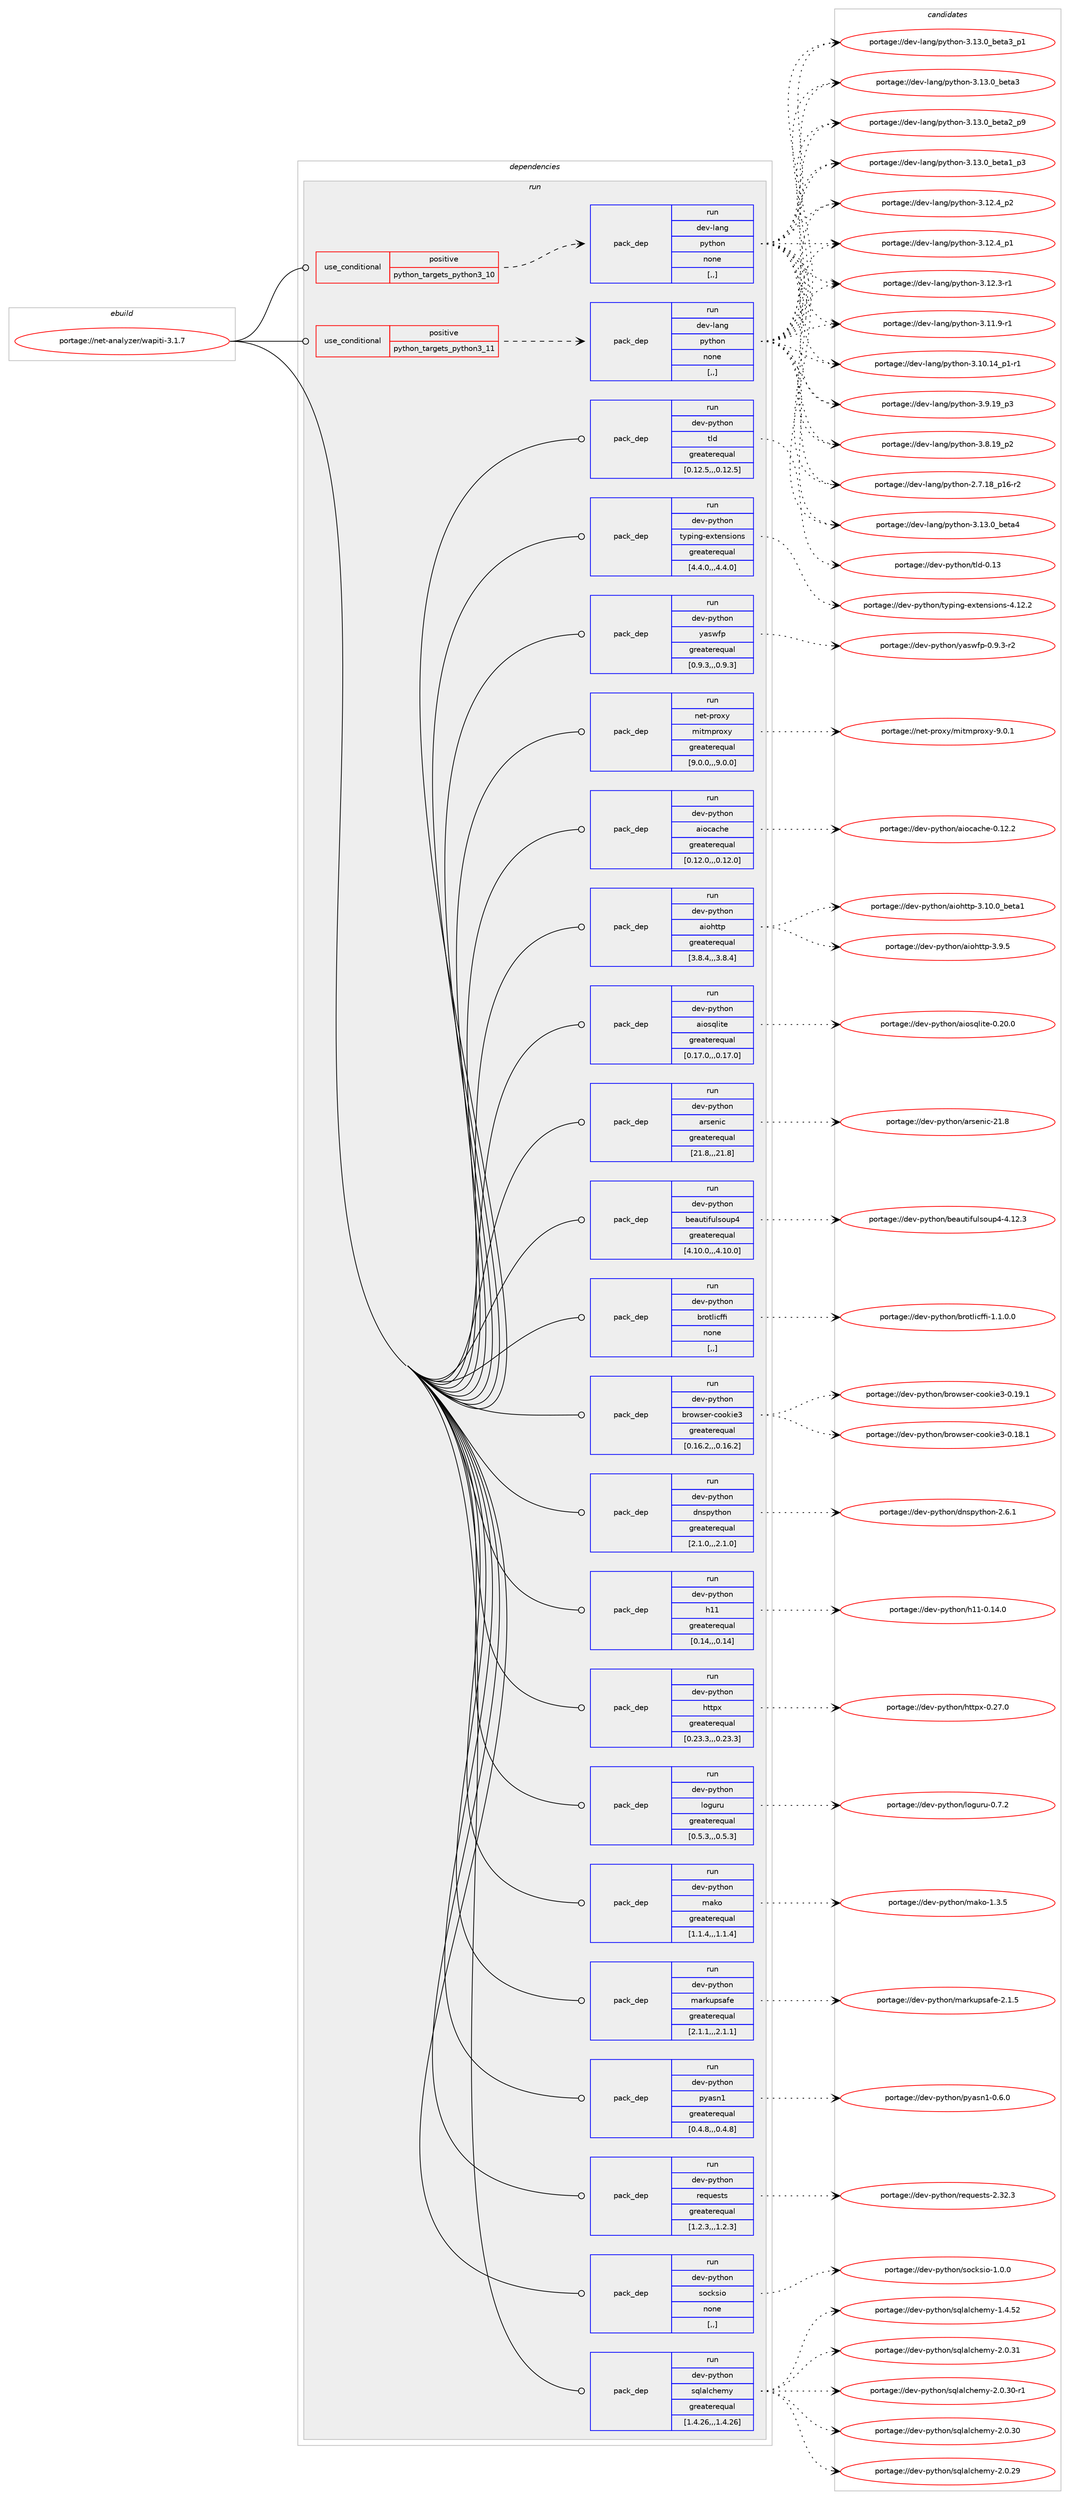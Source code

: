 digraph prolog {

# *************
# Graph options
# *************

newrank=true;
concentrate=true;
compound=true;
graph [rankdir=LR,fontname=Helvetica,fontsize=10,ranksep=1.5];#, ranksep=2.5, nodesep=0.2];
edge  [arrowhead=vee];
node  [fontname=Helvetica,fontsize=10];

# **********
# The ebuild
# **********

subgraph cluster_leftcol {
color=gray;
label=<<i>ebuild</i>>;
id [label="portage://net-analyzer/wapiti-3.1.7", color=red, width=4, href="../net-analyzer/wapiti-3.1.7.svg"];
}

# ****************
# The dependencies
# ****************

subgraph cluster_midcol {
color=gray;
label=<<i>dependencies</i>>;
subgraph cluster_compile {
fillcolor="#eeeeee";
style=filled;
label=<<i>compile</i>>;
}
subgraph cluster_compileandrun {
fillcolor="#eeeeee";
style=filled;
label=<<i>compile and run</i>>;
}
subgraph cluster_run {
fillcolor="#eeeeee";
style=filled;
label=<<i>run</i>>;
subgraph cond88086 {
dependency341779 [label=<<TABLE BORDER="0" CELLBORDER="1" CELLSPACING="0" CELLPADDING="4"><TR><TD ROWSPAN="3" CELLPADDING="10">use_conditional</TD></TR><TR><TD>positive</TD></TR><TR><TD>python_targets_python3_10</TD></TR></TABLE>>, shape=none, color=red];
subgraph pack251102 {
dependency341780 [label=<<TABLE BORDER="0" CELLBORDER="1" CELLSPACING="0" CELLPADDING="4" WIDTH="220"><TR><TD ROWSPAN="6" CELLPADDING="30">pack_dep</TD></TR><TR><TD WIDTH="110">run</TD></TR><TR><TD>dev-lang</TD></TR><TR><TD>python</TD></TR><TR><TD>none</TD></TR><TR><TD>[,,]</TD></TR></TABLE>>, shape=none, color=blue];
}
dependency341779:e -> dependency341780:w [weight=20,style="dashed",arrowhead="vee"];
}
id:e -> dependency341779:w [weight=20,style="solid",arrowhead="odot"];
subgraph cond88087 {
dependency341781 [label=<<TABLE BORDER="0" CELLBORDER="1" CELLSPACING="0" CELLPADDING="4"><TR><TD ROWSPAN="3" CELLPADDING="10">use_conditional</TD></TR><TR><TD>positive</TD></TR><TR><TD>python_targets_python3_11</TD></TR></TABLE>>, shape=none, color=red];
subgraph pack251103 {
dependency341782 [label=<<TABLE BORDER="0" CELLBORDER="1" CELLSPACING="0" CELLPADDING="4" WIDTH="220"><TR><TD ROWSPAN="6" CELLPADDING="30">pack_dep</TD></TR><TR><TD WIDTH="110">run</TD></TR><TR><TD>dev-lang</TD></TR><TR><TD>python</TD></TR><TR><TD>none</TD></TR><TR><TD>[,,]</TD></TR></TABLE>>, shape=none, color=blue];
}
dependency341781:e -> dependency341782:w [weight=20,style="dashed",arrowhead="vee"];
}
id:e -> dependency341781:w [weight=20,style="solid",arrowhead="odot"];
subgraph pack251104 {
dependency341783 [label=<<TABLE BORDER="0" CELLBORDER="1" CELLSPACING="0" CELLPADDING="4" WIDTH="220"><TR><TD ROWSPAN="6" CELLPADDING="30">pack_dep</TD></TR><TR><TD WIDTH="110">run</TD></TR><TR><TD>dev-python</TD></TR><TR><TD>aiocache</TD></TR><TR><TD>greaterequal</TD></TR><TR><TD>[0.12.0,,,0.12.0]</TD></TR></TABLE>>, shape=none, color=blue];
}
id:e -> dependency341783:w [weight=20,style="solid",arrowhead="odot"];
subgraph pack251105 {
dependency341784 [label=<<TABLE BORDER="0" CELLBORDER="1" CELLSPACING="0" CELLPADDING="4" WIDTH="220"><TR><TD ROWSPAN="6" CELLPADDING="30">pack_dep</TD></TR><TR><TD WIDTH="110">run</TD></TR><TR><TD>dev-python</TD></TR><TR><TD>aiohttp</TD></TR><TR><TD>greaterequal</TD></TR><TR><TD>[3.8.4,,,3.8.4]</TD></TR></TABLE>>, shape=none, color=blue];
}
id:e -> dependency341784:w [weight=20,style="solid",arrowhead="odot"];
subgraph pack251106 {
dependency341785 [label=<<TABLE BORDER="0" CELLBORDER="1" CELLSPACING="0" CELLPADDING="4" WIDTH="220"><TR><TD ROWSPAN="6" CELLPADDING="30">pack_dep</TD></TR><TR><TD WIDTH="110">run</TD></TR><TR><TD>dev-python</TD></TR><TR><TD>aiosqlite</TD></TR><TR><TD>greaterequal</TD></TR><TR><TD>[0.17.0,,,0.17.0]</TD></TR></TABLE>>, shape=none, color=blue];
}
id:e -> dependency341785:w [weight=20,style="solid",arrowhead="odot"];
subgraph pack251107 {
dependency341786 [label=<<TABLE BORDER="0" CELLBORDER="1" CELLSPACING="0" CELLPADDING="4" WIDTH="220"><TR><TD ROWSPAN="6" CELLPADDING="30">pack_dep</TD></TR><TR><TD WIDTH="110">run</TD></TR><TR><TD>dev-python</TD></TR><TR><TD>arsenic</TD></TR><TR><TD>greaterequal</TD></TR><TR><TD>[21.8,,,21.8]</TD></TR></TABLE>>, shape=none, color=blue];
}
id:e -> dependency341786:w [weight=20,style="solid",arrowhead="odot"];
subgraph pack251108 {
dependency341787 [label=<<TABLE BORDER="0" CELLBORDER="1" CELLSPACING="0" CELLPADDING="4" WIDTH="220"><TR><TD ROWSPAN="6" CELLPADDING="30">pack_dep</TD></TR><TR><TD WIDTH="110">run</TD></TR><TR><TD>dev-python</TD></TR><TR><TD>beautifulsoup4</TD></TR><TR><TD>greaterequal</TD></TR><TR><TD>[4.10.0,,,4.10.0]</TD></TR></TABLE>>, shape=none, color=blue];
}
id:e -> dependency341787:w [weight=20,style="solid",arrowhead="odot"];
subgraph pack251109 {
dependency341788 [label=<<TABLE BORDER="0" CELLBORDER="1" CELLSPACING="0" CELLPADDING="4" WIDTH="220"><TR><TD ROWSPAN="6" CELLPADDING="30">pack_dep</TD></TR><TR><TD WIDTH="110">run</TD></TR><TR><TD>dev-python</TD></TR><TR><TD>brotlicffi</TD></TR><TR><TD>none</TD></TR><TR><TD>[,,]</TD></TR></TABLE>>, shape=none, color=blue];
}
id:e -> dependency341788:w [weight=20,style="solid",arrowhead="odot"];
subgraph pack251110 {
dependency341789 [label=<<TABLE BORDER="0" CELLBORDER="1" CELLSPACING="0" CELLPADDING="4" WIDTH="220"><TR><TD ROWSPAN="6" CELLPADDING="30">pack_dep</TD></TR><TR><TD WIDTH="110">run</TD></TR><TR><TD>dev-python</TD></TR><TR><TD>browser-cookie3</TD></TR><TR><TD>greaterequal</TD></TR><TR><TD>[0.16.2,,,0.16.2]</TD></TR></TABLE>>, shape=none, color=blue];
}
id:e -> dependency341789:w [weight=20,style="solid",arrowhead="odot"];
subgraph pack251111 {
dependency341790 [label=<<TABLE BORDER="0" CELLBORDER="1" CELLSPACING="0" CELLPADDING="4" WIDTH="220"><TR><TD ROWSPAN="6" CELLPADDING="30">pack_dep</TD></TR><TR><TD WIDTH="110">run</TD></TR><TR><TD>dev-python</TD></TR><TR><TD>dnspython</TD></TR><TR><TD>greaterequal</TD></TR><TR><TD>[2.1.0,,,2.1.0]</TD></TR></TABLE>>, shape=none, color=blue];
}
id:e -> dependency341790:w [weight=20,style="solid",arrowhead="odot"];
subgraph pack251112 {
dependency341791 [label=<<TABLE BORDER="0" CELLBORDER="1" CELLSPACING="0" CELLPADDING="4" WIDTH="220"><TR><TD ROWSPAN="6" CELLPADDING="30">pack_dep</TD></TR><TR><TD WIDTH="110">run</TD></TR><TR><TD>dev-python</TD></TR><TR><TD>h11</TD></TR><TR><TD>greaterequal</TD></TR><TR><TD>[0.14,,,0.14]</TD></TR></TABLE>>, shape=none, color=blue];
}
id:e -> dependency341791:w [weight=20,style="solid",arrowhead="odot"];
subgraph pack251113 {
dependency341792 [label=<<TABLE BORDER="0" CELLBORDER="1" CELLSPACING="0" CELLPADDING="4" WIDTH="220"><TR><TD ROWSPAN="6" CELLPADDING="30">pack_dep</TD></TR><TR><TD WIDTH="110">run</TD></TR><TR><TD>dev-python</TD></TR><TR><TD>httpx</TD></TR><TR><TD>greaterequal</TD></TR><TR><TD>[0.23.3,,,0.23.3]</TD></TR></TABLE>>, shape=none, color=blue];
}
id:e -> dependency341792:w [weight=20,style="solid",arrowhead="odot"];
subgraph pack251114 {
dependency341793 [label=<<TABLE BORDER="0" CELLBORDER="1" CELLSPACING="0" CELLPADDING="4" WIDTH="220"><TR><TD ROWSPAN="6" CELLPADDING="30">pack_dep</TD></TR><TR><TD WIDTH="110">run</TD></TR><TR><TD>dev-python</TD></TR><TR><TD>loguru</TD></TR><TR><TD>greaterequal</TD></TR><TR><TD>[0.5.3,,,0.5.3]</TD></TR></TABLE>>, shape=none, color=blue];
}
id:e -> dependency341793:w [weight=20,style="solid",arrowhead="odot"];
subgraph pack251115 {
dependency341794 [label=<<TABLE BORDER="0" CELLBORDER="1" CELLSPACING="0" CELLPADDING="4" WIDTH="220"><TR><TD ROWSPAN="6" CELLPADDING="30">pack_dep</TD></TR><TR><TD WIDTH="110">run</TD></TR><TR><TD>dev-python</TD></TR><TR><TD>mako</TD></TR><TR><TD>greaterequal</TD></TR><TR><TD>[1.1.4,,,1.1.4]</TD></TR></TABLE>>, shape=none, color=blue];
}
id:e -> dependency341794:w [weight=20,style="solid",arrowhead="odot"];
subgraph pack251116 {
dependency341795 [label=<<TABLE BORDER="0" CELLBORDER="1" CELLSPACING="0" CELLPADDING="4" WIDTH="220"><TR><TD ROWSPAN="6" CELLPADDING="30">pack_dep</TD></TR><TR><TD WIDTH="110">run</TD></TR><TR><TD>dev-python</TD></TR><TR><TD>markupsafe</TD></TR><TR><TD>greaterequal</TD></TR><TR><TD>[2.1.1,,,2.1.1]</TD></TR></TABLE>>, shape=none, color=blue];
}
id:e -> dependency341795:w [weight=20,style="solid",arrowhead="odot"];
subgraph pack251117 {
dependency341796 [label=<<TABLE BORDER="0" CELLBORDER="1" CELLSPACING="0" CELLPADDING="4" WIDTH="220"><TR><TD ROWSPAN="6" CELLPADDING="30">pack_dep</TD></TR><TR><TD WIDTH="110">run</TD></TR><TR><TD>dev-python</TD></TR><TR><TD>pyasn1</TD></TR><TR><TD>greaterequal</TD></TR><TR><TD>[0.4.8,,,0.4.8]</TD></TR></TABLE>>, shape=none, color=blue];
}
id:e -> dependency341796:w [weight=20,style="solid",arrowhead="odot"];
subgraph pack251118 {
dependency341797 [label=<<TABLE BORDER="0" CELLBORDER="1" CELLSPACING="0" CELLPADDING="4" WIDTH="220"><TR><TD ROWSPAN="6" CELLPADDING="30">pack_dep</TD></TR><TR><TD WIDTH="110">run</TD></TR><TR><TD>dev-python</TD></TR><TR><TD>requests</TD></TR><TR><TD>greaterequal</TD></TR><TR><TD>[1.2.3,,,1.2.3]</TD></TR></TABLE>>, shape=none, color=blue];
}
id:e -> dependency341797:w [weight=20,style="solid",arrowhead="odot"];
subgraph pack251119 {
dependency341798 [label=<<TABLE BORDER="0" CELLBORDER="1" CELLSPACING="0" CELLPADDING="4" WIDTH="220"><TR><TD ROWSPAN="6" CELLPADDING="30">pack_dep</TD></TR><TR><TD WIDTH="110">run</TD></TR><TR><TD>dev-python</TD></TR><TR><TD>socksio</TD></TR><TR><TD>none</TD></TR><TR><TD>[,,]</TD></TR></TABLE>>, shape=none, color=blue];
}
id:e -> dependency341798:w [weight=20,style="solid",arrowhead="odot"];
subgraph pack251120 {
dependency341799 [label=<<TABLE BORDER="0" CELLBORDER="1" CELLSPACING="0" CELLPADDING="4" WIDTH="220"><TR><TD ROWSPAN="6" CELLPADDING="30">pack_dep</TD></TR><TR><TD WIDTH="110">run</TD></TR><TR><TD>dev-python</TD></TR><TR><TD>sqlalchemy</TD></TR><TR><TD>greaterequal</TD></TR><TR><TD>[1.4.26,,,1.4.26]</TD></TR></TABLE>>, shape=none, color=blue];
}
id:e -> dependency341799:w [weight=20,style="solid",arrowhead="odot"];
subgraph pack251121 {
dependency341800 [label=<<TABLE BORDER="0" CELLBORDER="1" CELLSPACING="0" CELLPADDING="4" WIDTH="220"><TR><TD ROWSPAN="6" CELLPADDING="30">pack_dep</TD></TR><TR><TD WIDTH="110">run</TD></TR><TR><TD>dev-python</TD></TR><TR><TD>tld</TD></TR><TR><TD>greaterequal</TD></TR><TR><TD>[0.12.5,,,0.12.5]</TD></TR></TABLE>>, shape=none, color=blue];
}
id:e -> dependency341800:w [weight=20,style="solid",arrowhead="odot"];
subgraph pack251122 {
dependency341801 [label=<<TABLE BORDER="0" CELLBORDER="1" CELLSPACING="0" CELLPADDING="4" WIDTH="220"><TR><TD ROWSPAN="6" CELLPADDING="30">pack_dep</TD></TR><TR><TD WIDTH="110">run</TD></TR><TR><TD>dev-python</TD></TR><TR><TD>typing-extensions</TD></TR><TR><TD>greaterequal</TD></TR><TR><TD>[4.4.0,,,4.4.0]</TD></TR></TABLE>>, shape=none, color=blue];
}
id:e -> dependency341801:w [weight=20,style="solid",arrowhead="odot"];
subgraph pack251123 {
dependency341802 [label=<<TABLE BORDER="0" CELLBORDER="1" CELLSPACING="0" CELLPADDING="4" WIDTH="220"><TR><TD ROWSPAN="6" CELLPADDING="30">pack_dep</TD></TR><TR><TD WIDTH="110">run</TD></TR><TR><TD>dev-python</TD></TR><TR><TD>yaswfp</TD></TR><TR><TD>greaterequal</TD></TR><TR><TD>[0.9.3,,,0.9.3]</TD></TR></TABLE>>, shape=none, color=blue];
}
id:e -> dependency341802:w [weight=20,style="solid",arrowhead="odot"];
subgraph pack251124 {
dependency341803 [label=<<TABLE BORDER="0" CELLBORDER="1" CELLSPACING="0" CELLPADDING="4" WIDTH="220"><TR><TD ROWSPAN="6" CELLPADDING="30">pack_dep</TD></TR><TR><TD WIDTH="110">run</TD></TR><TR><TD>net-proxy</TD></TR><TR><TD>mitmproxy</TD></TR><TR><TD>greaterequal</TD></TR><TR><TD>[9.0.0,,,9.0.0]</TD></TR></TABLE>>, shape=none, color=blue];
}
id:e -> dependency341803:w [weight=20,style="solid",arrowhead="odot"];
}
}

# **************
# The candidates
# **************

subgraph cluster_choices {
rank=same;
color=gray;
label=<<i>candidates</i>>;

subgraph choice251102 {
color=black;
nodesep=1;
choice1001011184510897110103471121211161041111104551464951464895981011169752 [label="portage://dev-lang/python-3.13.0_beta4", color=red, width=4,href="../dev-lang/python-3.13.0_beta4.svg"];
choice10010111845108971101034711212111610411111045514649514648959810111697519511249 [label="portage://dev-lang/python-3.13.0_beta3_p1", color=red, width=4,href="../dev-lang/python-3.13.0_beta3_p1.svg"];
choice1001011184510897110103471121211161041111104551464951464895981011169751 [label="portage://dev-lang/python-3.13.0_beta3", color=red, width=4,href="../dev-lang/python-3.13.0_beta3.svg"];
choice10010111845108971101034711212111610411111045514649514648959810111697509511257 [label="portage://dev-lang/python-3.13.0_beta2_p9", color=red, width=4,href="../dev-lang/python-3.13.0_beta2_p9.svg"];
choice10010111845108971101034711212111610411111045514649514648959810111697499511251 [label="portage://dev-lang/python-3.13.0_beta1_p3", color=red, width=4,href="../dev-lang/python-3.13.0_beta1_p3.svg"];
choice100101118451089711010347112121116104111110455146495046529511250 [label="portage://dev-lang/python-3.12.4_p2", color=red, width=4,href="../dev-lang/python-3.12.4_p2.svg"];
choice100101118451089711010347112121116104111110455146495046529511249 [label="portage://dev-lang/python-3.12.4_p1", color=red, width=4,href="../dev-lang/python-3.12.4_p1.svg"];
choice100101118451089711010347112121116104111110455146495046514511449 [label="portage://dev-lang/python-3.12.3-r1", color=red, width=4,href="../dev-lang/python-3.12.3-r1.svg"];
choice100101118451089711010347112121116104111110455146494946574511449 [label="portage://dev-lang/python-3.11.9-r1", color=red, width=4,href="../dev-lang/python-3.11.9-r1.svg"];
choice100101118451089711010347112121116104111110455146494846495295112494511449 [label="portage://dev-lang/python-3.10.14_p1-r1", color=red, width=4,href="../dev-lang/python-3.10.14_p1-r1.svg"];
choice100101118451089711010347112121116104111110455146574649579511251 [label="portage://dev-lang/python-3.9.19_p3", color=red, width=4,href="../dev-lang/python-3.9.19_p3.svg"];
choice100101118451089711010347112121116104111110455146564649579511250 [label="portage://dev-lang/python-3.8.19_p2", color=red, width=4,href="../dev-lang/python-3.8.19_p2.svg"];
choice100101118451089711010347112121116104111110455046554649569511249544511450 [label="portage://dev-lang/python-2.7.18_p16-r2", color=red, width=4,href="../dev-lang/python-2.7.18_p16-r2.svg"];
dependency341780:e -> choice1001011184510897110103471121211161041111104551464951464895981011169752:w [style=dotted,weight="100"];
dependency341780:e -> choice10010111845108971101034711212111610411111045514649514648959810111697519511249:w [style=dotted,weight="100"];
dependency341780:e -> choice1001011184510897110103471121211161041111104551464951464895981011169751:w [style=dotted,weight="100"];
dependency341780:e -> choice10010111845108971101034711212111610411111045514649514648959810111697509511257:w [style=dotted,weight="100"];
dependency341780:e -> choice10010111845108971101034711212111610411111045514649514648959810111697499511251:w [style=dotted,weight="100"];
dependency341780:e -> choice100101118451089711010347112121116104111110455146495046529511250:w [style=dotted,weight="100"];
dependency341780:e -> choice100101118451089711010347112121116104111110455146495046529511249:w [style=dotted,weight="100"];
dependency341780:e -> choice100101118451089711010347112121116104111110455146495046514511449:w [style=dotted,weight="100"];
dependency341780:e -> choice100101118451089711010347112121116104111110455146494946574511449:w [style=dotted,weight="100"];
dependency341780:e -> choice100101118451089711010347112121116104111110455146494846495295112494511449:w [style=dotted,weight="100"];
dependency341780:e -> choice100101118451089711010347112121116104111110455146574649579511251:w [style=dotted,weight="100"];
dependency341780:e -> choice100101118451089711010347112121116104111110455146564649579511250:w [style=dotted,weight="100"];
dependency341780:e -> choice100101118451089711010347112121116104111110455046554649569511249544511450:w [style=dotted,weight="100"];
}
subgraph choice251103 {
color=black;
nodesep=1;
choice1001011184510897110103471121211161041111104551464951464895981011169752 [label="portage://dev-lang/python-3.13.0_beta4", color=red, width=4,href="../dev-lang/python-3.13.0_beta4.svg"];
choice10010111845108971101034711212111610411111045514649514648959810111697519511249 [label="portage://dev-lang/python-3.13.0_beta3_p1", color=red, width=4,href="../dev-lang/python-3.13.0_beta3_p1.svg"];
choice1001011184510897110103471121211161041111104551464951464895981011169751 [label="portage://dev-lang/python-3.13.0_beta3", color=red, width=4,href="../dev-lang/python-3.13.0_beta3.svg"];
choice10010111845108971101034711212111610411111045514649514648959810111697509511257 [label="portage://dev-lang/python-3.13.0_beta2_p9", color=red, width=4,href="../dev-lang/python-3.13.0_beta2_p9.svg"];
choice10010111845108971101034711212111610411111045514649514648959810111697499511251 [label="portage://dev-lang/python-3.13.0_beta1_p3", color=red, width=4,href="../dev-lang/python-3.13.0_beta1_p3.svg"];
choice100101118451089711010347112121116104111110455146495046529511250 [label="portage://dev-lang/python-3.12.4_p2", color=red, width=4,href="../dev-lang/python-3.12.4_p2.svg"];
choice100101118451089711010347112121116104111110455146495046529511249 [label="portage://dev-lang/python-3.12.4_p1", color=red, width=4,href="../dev-lang/python-3.12.4_p1.svg"];
choice100101118451089711010347112121116104111110455146495046514511449 [label="portage://dev-lang/python-3.12.3-r1", color=red, width=4,href="../dev-lang/python-3.12.3-r1.svg"];
choice100101118451089711010347112121116104111110455146494946574511449 [label="portage://dev-lang/python-3.11.9-r1", color=red, width=4,href="../dev-lang/python-3.11.9-r1.svg"];
choice100101118451089711010347112121116104111110455146494846495295112494511449 [label="portage://dev-lang/python-3.10.14_p1-r1", color=red, width=4,href="../dev-lang/python-3.10.14_p1-r1.svg"];
choice100101118451089711010347112121116104111110455146574649579511251 [label="portage://dev-lang/python-3.9.19_p3", color=red, width=4,href="../dev-lang/python-3.9.19_p3.svg"];
choice100101118451089711010347112121116104111110455146564649579511250 [label="portage://dev-lang/python-3.8.19_p2", color=red, width=4,href="../dev-lang/python-3.8.19_p2.svg"];
choice100101118451089711010347112121116104111110455046554649569511249544511450 [label="portage://dev-lang/python-2.7.18_p16-r2", color=red, width=4,href="../dev-lang/python-2.7.18_p16-r2.svg"];
dependency341782:e -> choice1001011184510897110103471121211161041111104551464951464895981011169752:w [style=dotted,weight="100"];
dependency341782:e -> choice10010111845108971101034711212111610411111045514649514648959810111697519511249:w [style=dotted,weight="100"];
dependency341782:e -> choice1001011184510897110103471121211161041111104551464951464895981011169751:w [style=dotted,weight="100"];
dependency341782:e -> choice10010111845108971101034711212111610411111045514649514648959810111697509511257:w [style=dotted,weight="100"];
dependency341782:e -> choice10010111845108971101034711212111610411111045514649514648959810111697499511251:w [style=dotted,weight="100"];
dependency341782:e -> choice100101118451089711010347112121116104111110455146495046529511250:w [style=dotted,weight="100"];
dependency341782:e -> choice100101118451089711010347112121116104111110455146495046529511249:w [style=dotted,weight="100"];
dependency341782:e -> choice100101118451089711010347112121116104111110455146495046514511449:w [style=dotted,weight="100"];
dependency341782:e -> choice100101118451089711010347112121116104111110455146494946574511449:w [style=dotted,weight="100"];
dependency341782:e -> choice100101118451089711010347112121116104111110455146494846495295112494511449:w [style=dotted,weight="100"];
dependency341782:e -> choice100101118451089711010347112121116104111110455146574649579511251:w [style=dotted,weight="100"];
dependency341782:e -> choice100101118451089711010347112121116104111110455146564649579511250:w [style=dotted,weight="100"];
dependency341782:e -> choice100101118451089711010347112121116104111110455046554649569511249544511450:w [style=dotted,weight="100"];
}
subgraph choice251104 {
color=black;
nodesep=1;
choice10010111845112121116104111110479710511199979910410145484649504650 [label="portage://dev-python/aiocache-0.12.2", color=red, width=4,href="../dev-python/aiocache-0.12.2.svg"];
dependency341783:e -> choice10010111845112121116104111110479710511199979910410145484649504650:w [style=dotted,weight="100"];
}
subgraph choice251105 {
color=black;
nodesep=1;
choice1001011184511212111610411111047971051111041161161124551464948464895981011169749 [label="portage://dev-python/aiohttp-3.10.0_beta1", color=red, width=4,href="../dev-python/aiohttp-3.10.0_beta1.svg"];
choice100101118451121211161041111104797105111104116116112455146574653 [label="portage://dev-python/aiohttp-3.9.5", color=red, width=4,href="../dev-python/aiohttp-3.9.5.svg"];
dependency341784:e -> choice1001011184511212111610411111047971051111041161161124551464948464895981011169749:w [style=dotted,weight="100"];
dependency341784:e -> choice100101118451121211161041111104797105111104116116112455146574653:w [style=dotted,weight="100"];
}
subgraph choice251106 {
color=black;
nodesep=1;
choice10010111845112121116104111110479710511111511310810511610145484650484648 [label="portage://dev-python/aiosqlite-0.20.0", color=red, width=4,href="../dev-python/aiosqlite-0.20.0.svg"];
dependency341785:e -> choice10010111845112121116104111110479710511111511310810511610145484650484648:w [style=dotted,weight="100"];
}
subgraph choice251107 {
color=black;
nodesep=1;
choice100101118451121211161041111104797114115101110105994550494656 [label="portage://dev-python/arsenic-21.8", color=red, width=4,href="../dev-python/arsenic-21.8.svg"];
dependency341786:e -> choice100101118451121211161041111104797114115101110105994550494656:w [style=dotted,weight="100"];
}
subgraph choice251108 {
color=black;
nodesep=1;
choice100101118451121211161041111104798101971171161051021171081151111171125245524649504651 [label="portage://dev-python/beautifulsoup4-4.12.3", color=red, width=4,href="../dev-python/beautifulsoup4-4.12.3.svg"];
dependency341787:e -> choice100101118451121211161041111104798101971171161051021171081151111171125245524649504651:w [style=dotted,weight="100"];
}
subgraph choice251109 {
color=black;
nodesep=1;
choice100101118451121211161041111104798114111116108105991021021054549464946484648 [label="portage://dev-python/brotlicffi-1.1.0.0", color=red, width=4,href="../dev-python/brotlicffi-1.1.0.0.svg"];
dependency341788:e -> choice100101118451121211161041111104798114111116108105991021021054549464946484648:w [style=dotted,weight="100"];
}
subgraph choice251110 {
color=black;
nodesep=1;
choice10010111845112121116104111110479811411111911510111445991111111071051015145484649574649 [label="portage://dev-python/browser-cookie3-0.19.1", color=red, width=4,href="../dev-python/browser-cookie3-0.19.1.svg"];
choice10010111845112121116104111110479811411111911510111445991111111071051015145484649564649 [label="portage://dev-python/browser-cookie3-0.18.1", color=red, width=4,href="../dev-python/browser-cookie3-0.18.1.svg"];
dependency341789:e -> choice10010111845112121116104111110479811411111911510111445991111111071051015145484649574649:w [style=dotted,weight="100"];
dependency341789:e -> choice10010111845112121116104111110479811411111911510111445991111111071051015145484649564649:w [style=dotted,weight="100"];
}
subgraph choice251111 {
color=black;
nodesep=1;
choice1001011184511212111610411111047100110115112121116104111110455046544649 [label="portage://dev-python/dnspython-2.6.1", color=red, width=4,href="../dev-python/dnspython-2.6.1.svg"];
dependency341790:e -> choice1001011184511212111610411111047100110115112121116104111110455046544649:w [style=dotted,weight="100"];
}
subgraph choice251112 {
color=black;
nodesep=1;
choice1001011184511212111610411111047104494945484649524648 [label="portage://dev-python/h11-0.14.0", color=red, width=4,href="../dev-python/h11-0.14.0.svg"];
dependency341791:e -> choice1001011184511212111610411111047104494945484649524648:w [style=dotted,weight="100"];
}
subgraph choice251113 {
color=black;
nodesep=1;
choice100101118451121211161041111104710411611611212045484650554648 [label="portage://dev-python/httpx-0.27.0", color=red, width=4,href="../dev-python/httpx-0.27.0.svg"];
dependency341792:e -> choice100101118451121211161041111104710411611611212045484650554648:w [style=dotted,weight="100"];
}
subgraph choice251114 {
color=black;
nodesep=1;
choice1001011184511212111610411111047108111103117114117454846554650 [label="portage://dev-python/loguru-0.7.2", color=red, width=4,href="../dev-python/loguru-0.7.2.svg"];
dependency341793:e -> choice1001011184511212111610411111047108111103117114117454846554650:w [style=dotted,weight="100"];
}
subgraph choice251115 {
color=black;
nodesep=1;
choice100101118451121211161041111104710997107111454946514653 [label="portage://dev-python/mako-1.3.5", color=red, width=4,href="../dev-python/mako-1.3.5.svg"];
dependency341794:e -> choice100101118451121211161041111104710997107111454946514653:w [style=dotted,weight="100"];
}
subgraph choice251116 {
color=black;
nodesep=1;
choice10010111845112121116104111110471099711410711711211597102101455046494653 [label="portage://dev-python/markupsafe-2.1.5", color=red, width=4,href="../dev-python/markupsafe-2.1.5.svg"];
dependency341795:e -> choice10010111845112121116104111110471099711410711711211597102101455046494653:w [style=dotted,weight="100"];
}
subgraph choice251117 {
color=black;
nodesep=1;
choice10010111845112121116104111110471121219711511049454846544648 [label="portage://dev-python/pyasn1-0.6.0", color=red, width=4,href="../dev-python/pyasn1-0.6.0.svg"];
dependency341796:e -> choice10010111845112121116104111110471121219711511049454846544648:w [style=dotted,weight="100"];
}
subgraph choice251118 {
color=black;
nodesep=1;
choice100101118451121211161041111104711410111311710111511611545504651504651 [label="portage://dev-python/requests-2.32.3", color=red, width=4,href="../dev-python/requests-2.32.3.svg"];
dependency341797:e -> choice100101118451121211161041111104711410111311710111511611545504651504651:w [style=dotted,weight="100"];
}
subgraph choice251119 {
color=black;
nodesep=1;
choice100101118451121211161041111104711511199107115105111454946484648 [label="portage://dev-python/socksio-1.0.0", color=red, width=4,href="../dev-python/socksio-1.0.0.svg"];
dependency341798:e -> choice100101118451121211161041111104711511199107115105111454946484648:w [style=dotted,weight="100"];
}
subgraph choice251120 {
color=black;
nodesep=1;
choice1001011184511212111610411111047115113108971089910410110912145504648465149 [label="portage://dev-python/sqlalchemy-2.0.31", color=red, width=4,href="../dev-python/sqlalchemy-2.0.31.svg"];
choice10010111845112121116104111110471151131089710899104101109121455046484651484511449 [label="portage://dev-python/sqlalchemy-2.0.30-r1", color=red, width=4,href="../dev-python/sqlalchemy-2.0.30-r1.svg"];
choice1001011184511212111610411111047115113108971089910410110912145504648465148 [label="portage://dev-python/sqlalchemy-2.0.30", color=red, width=4,href="../dev-python/sqlalchemy-2.0.30.svg"];
choice1001011184511212111610411111047115113108971089910410110912145504648465057 [label="portage://dev-python/sqlalchemy-2.0.29", color=red, width=4,href="../dev-python/sqlalchemy-2.0.29.svg"];
choice1001011184511212111610411111047115113108971089910410110912145494652465350 [label="portage://dev-python/sqlalchemy-1.4.52", color=red, width=4,href="../dev-python/sqlalchemy-1.4.52.svg"];
dependency341799:e -> choice1001011184511212111610411111047115113108971089910410110912145504648465149:w [style=dotted,weight="100"];
dependency341799:e -> choice10010111845112121116104111110471151131089710899104101109121455046484651484511449:w [style=dotted,weight="100"];
dependency341799:e -> choice1001011184511212111610411111047115113108971089910410110912145504648465148:w [style=dotted,weight="100"];
dependency341799:e -> choice1001011184511212111610411111047115113108971089910410110912145504648465057:w [style=dotted,weight="100"];
dependency341799:e -> choice1001011184511212111610411111047115113108971089910410110912145494652465350:w [style=dotted,weight="100"];
}
subgraph choice251121 {
color=black;
nodesep=1;
choice10010111845112121116104111110471161081004548464951 [label="portage://dev-python/tld-0.13", color=red, width=4,href="../dev-python/tld-0.13.svg"];
dependency341800:e -> choice10010111845112121116104111110471161081004548464951:w [style=dotted,weight="100"];
}
subgraph choice251122 {
color=black;
nodesep=1;
choice10010111845112121116104111110471161211121051101034510112011610111011510511111011545524649504650 [label="portage://dev-python/typing-extensions-4.12.2", color=red, width=4,href="../dev-python/typing-extensions-4.12.2.svg"];
dependency341801:e -> choice10010111845112121116104111110471161211121051101034510112011610111011510511111011545524649504650:w [style=dotted,weight="100"];
}
subgraph choice251123 {
color=black;
nodesep=1;
choice1001011184511212111610411111047121971151191021124548465746514511450 [label="portage://dev-python/yaswfp-0.9.3-r2", color=red, width=4,href="../dev-python/yaswfp-0.9.3-r2.svg"];
dependency341802:e -> choice1001011184511212111610411111047121971151191021124548465746514511450:w [style=dotted,weight="100"];
}
subgraph choice251124 {
color=black;
nodesep=1;
choice1101011164511211411112012147109105116109112114111120121455746484649 [label="portage://net-proxy/mitmproxy-9.0.1", color=red, width=4,href="../net-proxy/mitmproxy-9.0.1.svg"];
dependency341803:e -> choice1101011164511211411112012147109105116109112114111120121455746484649:w [style=dotted,weight="100"];
}
}

}

